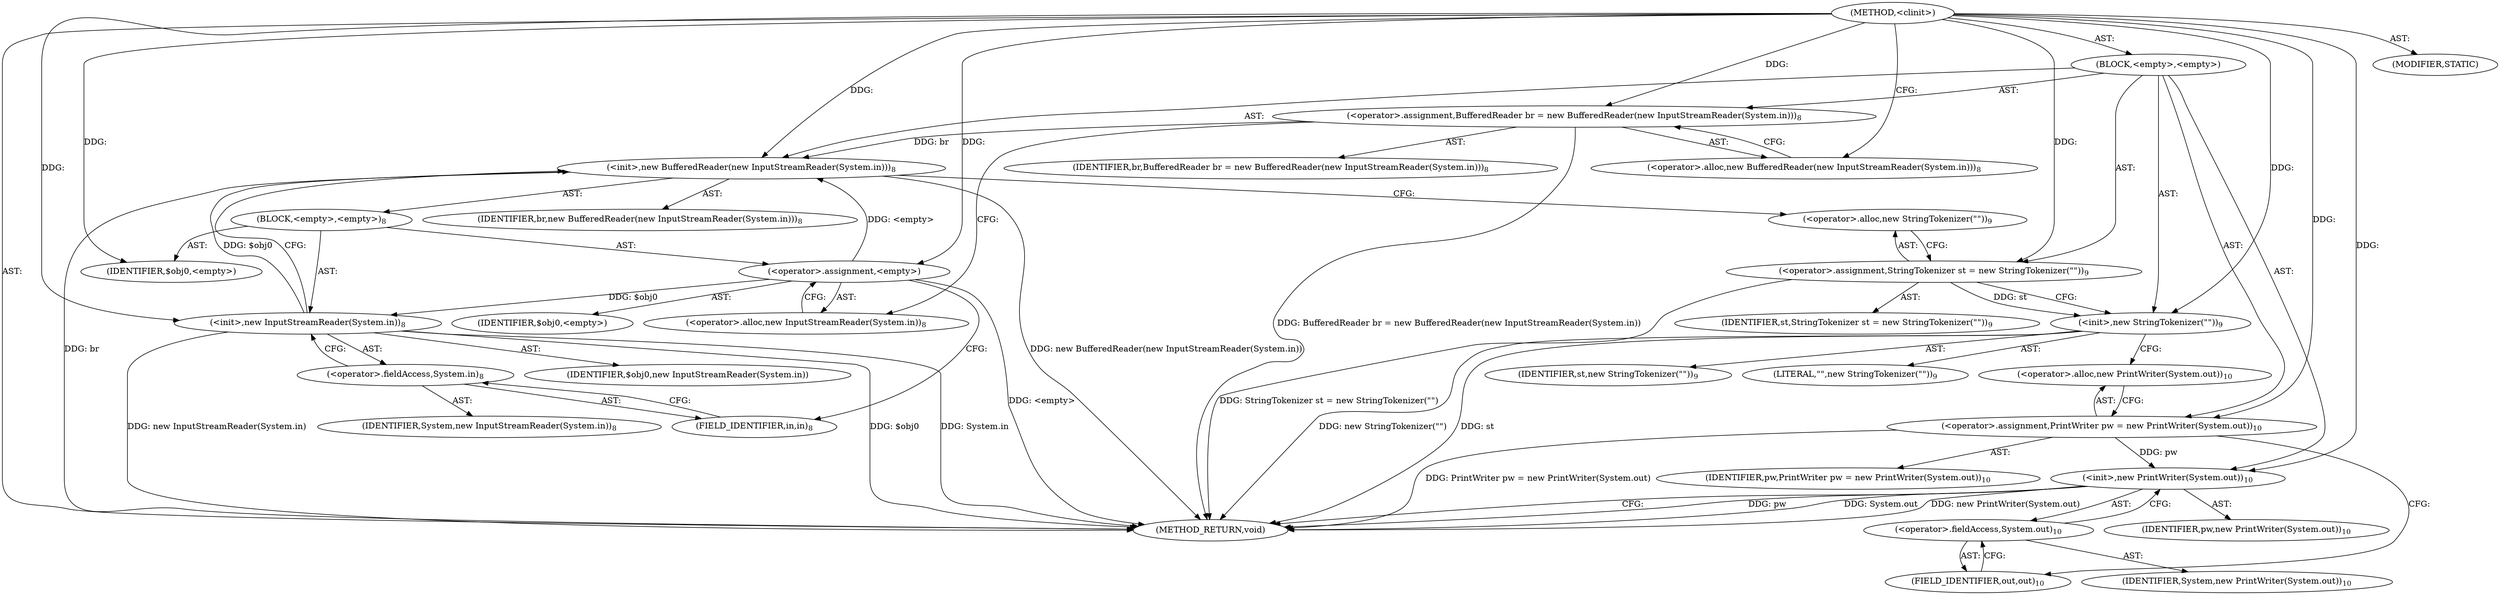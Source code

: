 digraph "&lt;clinit&gt;" {  
"131" [label = <(METHOD,&lt;clinit&gt;)> ]
"132" [label = <(BLOCK,&lt;empty&gt;,&lt;empty&gt;)> ]
"133" [label = <(&lt;operator&gt;.assignment,BufferedReader br = new BufferedReader(new InputStreamReader(System.in)))<SUB>8</SUB>> ]
"134" [label = <(IDENTIFIER,br,BufferedReader br = new BufferedReader(new InputStreamReader(System.in)))<SUB>8</SUB>> ]
"135" [label = <(&lt;operator&gt;.alloc,new BufferedReader(new InputStreamReader(System.in)))<SUB>8</SUB>> ]
"136" [label = <(&lt;init&gt;,new BufferedReader(new InputStreamReader(System.in)))<SUB>8</SUB>> ]
"3" [label = <(IDENTIFIER,br,new BufferedReader(new InputStreamReader(System.in)))<SUB>8</SUB>> ]
"137" [label = <(BLOCK,&lt;empty&gt;,&lt;empty&gt;)<SUB>8</SUB>> ]
"138" [label = <(&lt;operator&gt;.assignment,&lt;empty&gt;)> ]
"139" [label = <(IDENTIFIER,$obj0,&lt;empty&gt;)> ]
"140" [label = <(&lt;operator&gt;.alloc,new InputStreamReader(System.in))<SUB>8</SUB>> ]
"141" [label = <(&lt;init&gt;,new InputStreamReader(System.in))<SUB>8</SUB>> ]
"142" [label = <(IDENTIFIER,$obj0,new InputStreamReader(System.in))> ]
"143" [label = <(&lt;operator&gt;.fieldAccess,System.in)<SUB>8</SUB>> ]
"144" [label = <(IDENTIFIER,System,new InputStreamReader(System.in))<SUB>8</SUB>> ]
"145" [label = <(FIELD_IDENTIFIER,in,in)<SUB>8</SUB>> ]
"146" [label = <(IDENTIFIER,$obj0,&lt;empty&gt;)> ]
"147" [label = <(&lt;operator&gt;.assignment,StringTokenizer st = new StringTokenizer(&quot;&quot;))<SUB>9</SUB>> ]
"148" [label = <(IDENTIFIER,st,StringTokenizer st = new StringTokenizer(&quot;&quot;))<SUB>9</SUB>> ]
"149" [label = <(&lt;operator&gt;.alloc,new StringTokenizer(&quot;&quot;))<SUB>9</SUB>> ]
"150" [label = <(&lt;init&gt;,new StringTokenizer(&quot;&quot;))<SUB>9</SUB>> ]
"5" [label = <(IDENTIFIER,st,new StringTokenizer(&quot;&quot;))<SUB>9</SUB>> ]
"151" [label = <(LITERAL,&quot;&quot;,new StringTokenizer(&quot;&quot;))<SUB>9</SUB>> ]
"152" [label = <(&lt;operator&gt;.assignment,PrintWriter pw = new PrintWriter(System.out))<SUB>10</SUB>> ]
"153" [label = <(IDENTIFIER,pw,PrintWriter pw = new PrintWriter(System.out))<SUB>10</SUB>> ]
"154" [label = <(&lt;operator&gt;.alloc,new PrintWriter(System.out))<SUB>10</SUB>> ]
"155" [label = <(&lt;init&gt;,new PrintWriter(System.out))<SUB>10</SUB>> ]
"7" [label = <(IDENTIFIER,pw,new PrintWriter(System.out))<SUB>10</SUB>> ]
"156" [label = <(&lt;operator&gt;.fieldAccess,System.out)<SUB>10</SUB>> ]
"157" [label = <(IDENTIFIER,System,new PrintWriter(System.out))<SUB>10</SUB>> ]
"158" [label = <(FIELD_IDENTIFIER,out,out)<SUB>10</SUB>> ]
"159" [label = <(MODIFIER,STATIC)> ]
"160" [label = <(METHOD_RETURN,void)> ]
  "131" -> "132"  [ label = "AST: "] 
  "131" -> "159"  [ label = "AST: "] 
  "131" -> "160"  [ label = "AST: "] 
  "132" -> "133"  [ label = "AST: "] 
  "132" -> "136"  [ label = "AST: "] 
  "132" -> "147"  [ label = "AST: "] 
  "132" -> "150"  [ label = "AST: "] 
  "132" -> "152"  [ label = "AST: "] 
  "132" -> "155"  [ label = "AST: "] 
  "133" -> "134"  [ label = "AST: "] 
  "133" -> "135"  [ label = "AST: "] 
  "136" -> "3"  [ label = "AST: "] 
  "136" -> "137"  [ label = "AST: "] 
  "137" -> "138"  [ label = "AST: "] 
  "137" -> "141"  [ label = "AST: "] 
  "137" -> "146"  [ label = "AST: "] 
  "138" -> "139"  [ label = "AST: "] 
  "138" -> "140"  [ label = "AST: "] 
  "141" -> "142"  [ label = "AST: "] 
  "141" -> "143"  [ label = "AST: "] 
  "143" -> "144"  [ label = "AST: "] 
  "143" -> "145"  [ label = "AST: "] 
  "147" -> "148"  [ label = "AST: "] 
  "147" -> "149"  [ label = "AST: "] 
  "150" -> "5"  [ label = "AST: "] 
  "150" -> "151"  [ label = "AST: "] 
  "152" -> "153"  [ label = "AST: "] 
  "152" -> "154"  [ label = "AST: "] 
  "155" -> "7"  [ label = "AST: "] 
  "155" -> "156"  [ label = "AST: "] 
  "156" -> "157"  [ label = "AST: "] 
  "156" -> "158"  [ label = "AST: "] 
  "133" -> "140"  [ label = "CFG: "] 
  "136" -> "149"  [ label = "CFG: "] 
  "147" -> "150"  [ label = "CFG: "] 
  "150" -> "154"  [ label = "CFG: "] 
  "152" -> "158"  [ label = "CFG: "] 
  "155" -> "160"  [ label = "CFG: "] 
  "135" -> "133"  [ label = "CFG: "] 
  "149" -> "147"  [ label = "CFG: "] 
  "154" -> "152"  [ label = "CFG: "] 
  "156" -> "155"  [ label = "CFG: "] 
  "138" -> "145"  [ label = "CFG: "] 
  "141" -> "136"  [ label = "CFG: "] 
  "158" -> "156"  [ label = "CFG: "] 
  "140" -> "138"  [ label = "CFG: "] 
  "143" -> "141"  [ label = "CFG: "] 
  "145" -> "143"  [ label = "CFG: "] 
  "131" -> "135"  [ label = "CFG: "] 
  "133" -> "160"  [ label = "DDG: BufferedReader br = new BufferedReader(new InputStreamReader(System.in))"] 
  "136" -> "160"  [ label = "DDG: br"] 
  "138" -> "160"  [ label = "DDG: &lt;empty&gt;"] 
  "141" -> "160"  [ label = "DDG: $obj0"] 
  "141" -> "160"  [ label = "DDG: System.in"] 
  "141" -> "160"  [ label = "DDG: new InputStreamReader(System.in)"] 
  "136" -> "160"  [ label = "DDG: new BufferedReader(new InputStreamReader(System.in))"] 
  "147" -> "160"  [ label = "DDG: StringTokenizer st = new StringTokenizer(&quot;&quot;)"] 
  "150" -> "160"  [ label = "DDG: st"] 
  "150" -> "160"  [ label = "DDG: new StringTokenizer(&quot;&quot;)"] 
  "152" -> "160"  [ label = "DDG: PrintWriter pw = new PrintWriter(System.out)"] 
  "155" -> "160"  [ label = "DDG: pw"] 
  "155" -> "160"  [ label = "DDG: System.out"] 
  "155" -> "160"  [ label = "DDG: new PrintWriter(System.out)"] 
  "131" -> "133"  [ label = "DDG: "] 
  "131" -> "147"  [ label = "DDG: "] 
  "131" -> "152"  [ label = "DDG: "] 
  "133" -> "136"  [ label = "DDG: br"] 
  "131" -> "136"  [ label = "DDG: "] 
  "138" -> "136"  [ label = "DDG: &lt;empty&gt;"] 
  "141" -> "136"  [ label = "DDG: $obj0"] 
  "147" -> "150"  [ label = "DDG: st"] 
  "131" -> "150"  [ label = "DDG: "] 
  "152" -> "155"  [ label = "DDG: pw"] 
  "131" -> "155"  [ label = "DDG: "] 
  "131" -> "138"  [ label = "DDG: "] 
  "131" -> "146"  [ label = "DDG: "] 
  "138" -> "141"  [ label = "DDG: $obj0"] 
  "131" -> "141"  [ label = "DDG: "] 
}
